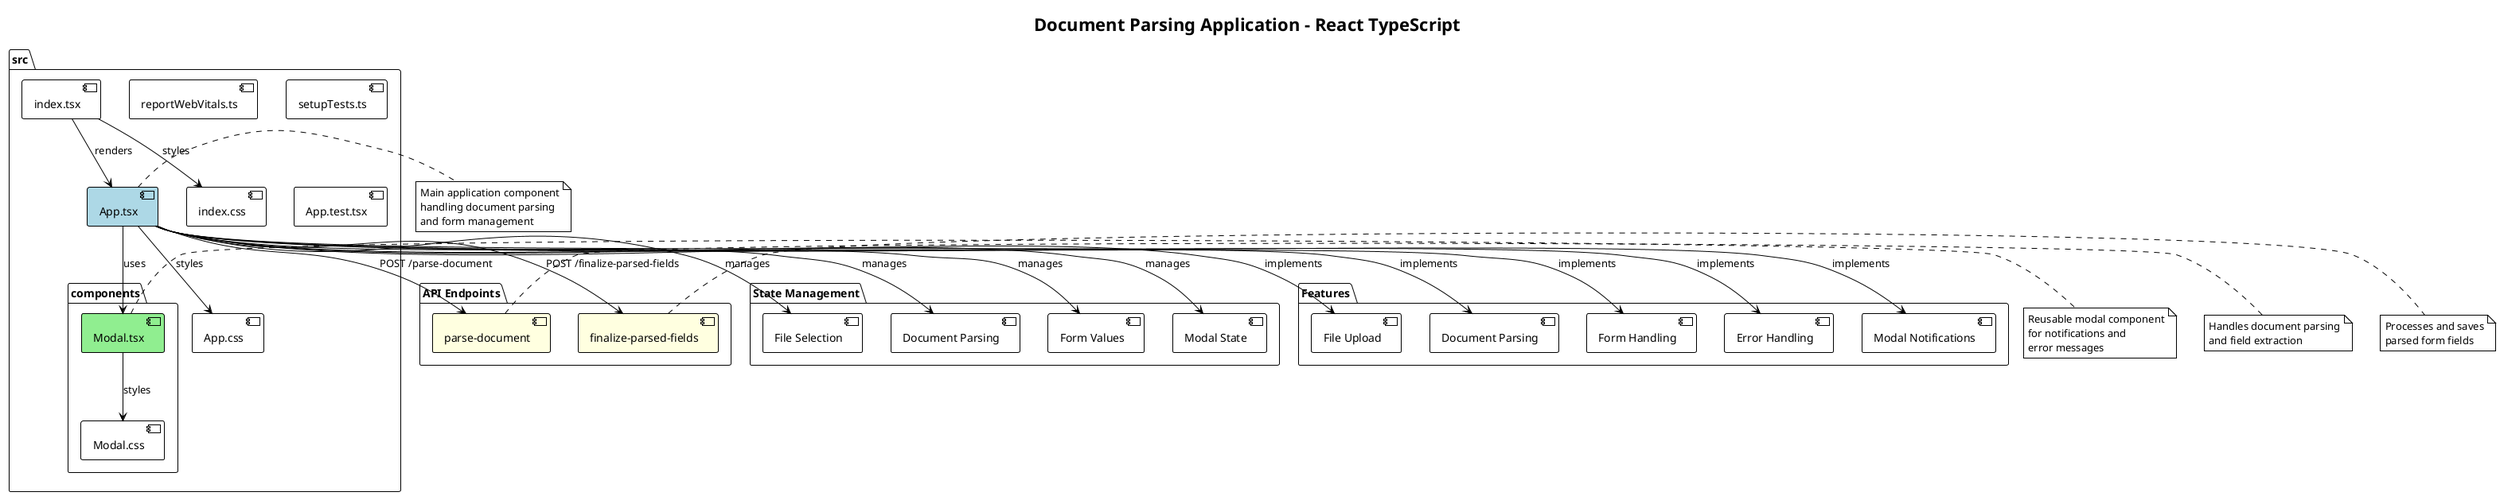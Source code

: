 @startuml
!theme plain
skinparam componentStyle uml2
skinparam backgroundColor white
skinparam handwritten false
skinparam defaultFontName Arial

' Title
title Document Parsing Application - React TypeScript

' Main Application Structure
package "src" {
    [App.tsx] as App #lightblue
    package "components" {
        [Modal.tsx] as Modal #lightgreen
        [Modal.css] as ModalCSS
    }
    [App.css] as AppCSS
    [index.tsx] as Index
    [index.css] as IndexCSS
    [reportWebVitals.ts] as WebVitals
    [setupTests.ts] as Tests
    [App.test.tsx] as AppTest
}

' API Integration
package "API Endpoints" {
    [parse-document] as ParseEndpoint #lightyellow
    [finalize-parsed-fields] as FinalizeEndpoint #lightyellow
}

' State Management
package "State Management" {
    [File Selection] as FileState
    [Document Parsing] as ParseState
    [Form Values] as FormState
    [Modal State] as ModalState
}

' Features
package "Features" {
    [File Upload] as FileUpload
    [Document Parsing] as DocParsing
    [Form Handling] as FormHandling
    [Error Handling] as ErrorHandling
    [Modal Notifications] as Notifications
}

' Relationships
App --> Modal : uses
Modal --> ModalCSS : styles
App --> AppCSS : styles
Index --> App : renders
Index --> IndexCSS : styles

' State Relationships
App --> FileState : manages
App --> ParseState : manages
App --> FormState : manages
App --> ModalState : manages

' API Relationships
App --> ParseEndpoint : POST /parse-document
App --> FinalizeEndpoint : POST /finalize-parsed-fields

' Feature Implementation
App --> FileUpload : implements
App --> DocParsing : implements
App --> FormHandling : implements
App --> ErrorHandling : implements
App --> Notifications : implements

' Notes
note right of App
  Main application component
  handling document parsing
  and form management
end note

note right of Modal
  Reusable modal component
  for notifications and
  error messages
end note

note right of ParseEndpoint
  Handles document parsing
  and field extraction
end note

note right of FinalizeEndpoint
  Processes and saves
  parsed form fields
end note

@enduml 